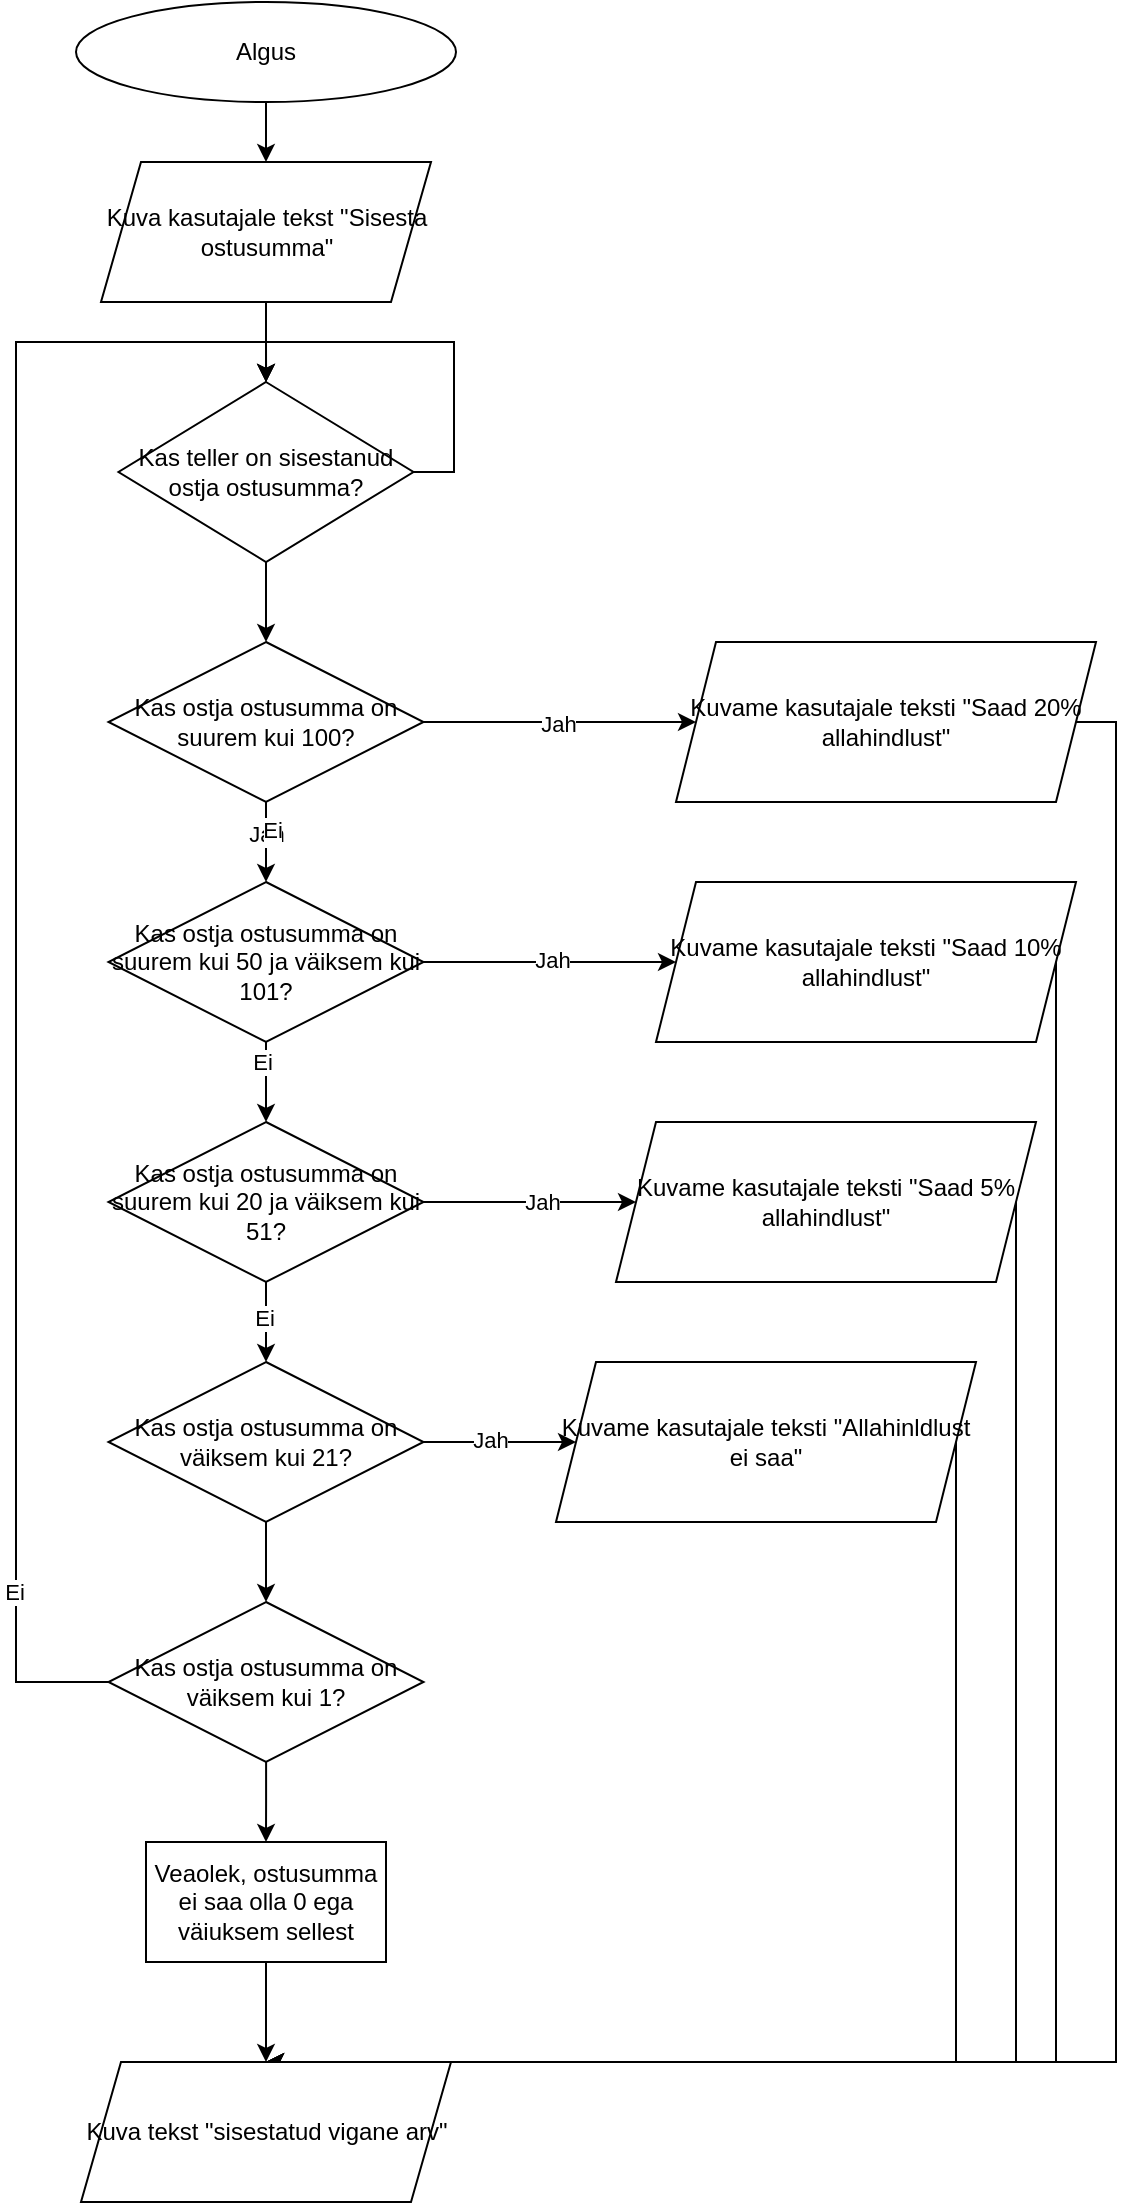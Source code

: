 <mxfile version="26.0.9">
  <diagram id="C5RBs43oDa-KdzZeNtuy" name="Page-1">
    <mxGraphModel dx="792" dy="2356" grid="1" gridSize="10" guides="1" tooltips="1" connect="1" arrows="1" fold="1" page="1" pageScale="1" pageWidth="827" pageHeight="1169" math="0" shadow="0">
      <root>
        <mxCell id="WIyWlLk6GJQsqaUBKTNV-0" />
        <mxCell id="WIyWlLk6GJQsqaUBKTNV-1" parent="WIyWlLk6GJQsqaUBKTNV-0" />
        <mxCell id="ZDA7ZP0FvhcyNpsu-H9M-43" value="" style="edgeStyle=orthogonalEdgeStyle;rounded=0;orthogonalLoop=1;jettySize=auto;html=1;" edge="1" parent="WIyWlLk6GJQsqaUBKTNV-1" source="ZDA7ZP0FvhcyNpsu-H9M-0" target="ZDA7ZP0FvhcyNpsu-H9M-42">
          <mxGeometry relative="1" as="geometry" />
        </mxCell>
        <mxCell id="ZDA7ZP0FvhcyNpsu-H9M-0" value="Algus" style="ellipse;whiteSpace=wrap;html=1;" vertex="1" parent="WIyWlLk6GJQsqaUBKTNV-1">
          <mxGeometry x="290" y="-70" width="190" height="50" as="geometry" />
        </mxCell>
        <mxCell id="ZDA7ZP0FvhcyNpsu-H9M-6" value="" style="edgeStyle=orthogonalEdgeStyle;rounded=0;orthogonalLoop=1;jettySize=auto;html=1;" edge="1" parent="WIyWlLk6GJQsqaUBKTNV-1" source="ZDA7ZP0FvhcyNpsu-H9M-1" target="ZDA7ZP0FvhcyNpsu-H9M-5">
          <mxGeometry relative="1" as="geometry" />
        </mxCell>
        <mxCell id="ZDA7ZP0FvhcyNpsu-H9M-1" value="Kas teller on sisestanud ostja ostusumma?" style="rhombus;whiteSpace=wrap;html=1;" vertex="1" parent="WIyWlLk6GJQsqaUBKTNV-1">
          <mxGeometry x="311.25" y="120" width="147.5" height="90" as="geometry" />
        </mxCell>
        <mxCell id="ZDA7ZP0FvhcyNpsu-H9M-8" value="" style="edgeStyle=orthogonalEdgeStyle;rounded=0;orthogonalLoop=1;jettySize=auto;html=1;" edge="1" parent="WIyWlLk6GJQsqaUBKTNV-1" source="ZDA7ZP0FvhcyNpsu-H9M-5" target="ZDA7ZP0FvhcyNpsu-H9M-7">
          <mxGeometry relative="1" as="geometry" />
        </mxCell>
        <mxCell id="ZDA7ZP0FvhcyNpsu-H9M-9" value="Jah" style="edgeLabel;html=1;align=center;verticalAlign=middle;resizable=0;points=[];" vertex="1" connectable="0" parent="ZDA7ZP0FvhcyNpsu-H9M-8">
          <mxGeometry x="-0.2" relative="1" as="geometry">
            <mxPoint as="offset" />
          </mxGeometry>
        </mxCell>
        <mxCell id="ZDA7ZP0FvhcyNpsu-H9M-14" value="Ei" style="edgeLabel;html=1;align=center;verticalAlign=middle;resizable=0;points=[];" vertex="1" connectable="0" parent="ZDA7ZP0FvhcyNpsu-H9M-8">
          <mxGeometry x="-0.3" y="3" relative="1" as="geometry">
            <mxPoint as="offset" />
          </mxGeometry>
        </mxCell>
        <mxCell id="ZDA7ZP0FvhcyNpsu-H9M-18" value="" style="edgeStyle=orthogonalEdgeStyle;rounded=0;orthogonalLoop=1;jettySize=auto;html=1;" edge="1" parent="WIyWlLk6GJQsqaUBKTNV-1" source="ZDA7ZP0FvhcyNpsu-H9M-5" target="ZDA7ZP0FvhcyNpsu-H9M-17">
          <mxGeometry relative="1" as="geometry" />
        </mxCell>
        <mxCell id="ZDA7ZP0FvhcyNpsu-H9M-19" value="Jah" style="edgeLabel;html=1;align=center;verticalAlign=middle;resizable=0;points=[];" vertex="1" connectable="0" parent="ZDA7ZP0FvhcyNpsu-H9M-18">
          <mxGeometry x="-0.026" y="-1" relative="1" as="geometry">
            <mxPoint as="offset" />
          </mxGeometry>
        </mxCell>
        <mxCell id="ZDA7ZP0FvhcyNpsu-H9M-5" value="Kas ostja ostusumma on suurem kui 100?" style="rhombus;whiteSpace=wrap;html=1;" vertex="1" parent="WIyWlLk6GJQsqaUBKTNV-1">
          <mxGeometry x="306.25" y="250" width="157.5" height="80" as="geometry" />
        </mxCell>
        <mxCell id="ZDA7ZP0FvhcyNpsu-H9M-11" value="" style="edgeStyle=orthogonalEdgeStyle;rounded=0;orthogonalLoop=1;jettySize=auto;html=1;" edge="1" parent="WIyWlLk6GJQsqaUBKTNV-1" source="ZDA7ZP0FvhcyNpsu-H9M-7" target="ZDA7ZP0FvhcyNpsu-H9M-10">
          <mxGeometry relative="1" as="geometry" />
        </mxCell>
        <mxCell id="ZDA7ZP0FvhcyNpsu-H9M-15" value="Ei" style="edgeLabel;html=1;align=center;verticalAlign=middle;resizable=0;points=[];" vertex="1" connectable="0" parent="ZDA7ZP0FvhcyNpsu-H9M-11">
          <mxGeometry x="-0.5" y="-2" relative="1" as="geometry">
            <mxPoint as="offset" />
          </mxGeometry>
        </mxCell>
        <mxCell id="ZDA7ZP0FvhcyNpsu-H9M-21" value="" style="edgeStyle=orthogonalEdgeStyle;rounded=0;orthogonalLoop=1;jettySize=auto;html=1;" edge="1" parent="WIyWlLk6GJQsqaUBKTNV-1" source="ZDA7ZP0FvhcyNpsu-H9M-7" target="ZDA7ZP0FvhcyNpsu-H9M-20">
          <mxGeometry relative="1" as="geometry" />
        </mxCell>
        <mxCell id="ZDA7ZP0FvhcyNpsu-H9M-22" value="Jah" style="edgeLabel;html=1;align=center;verticalAlign=middle;resizable=0;points=[];" vertex="1" connectable="0" parent="ZDA7ZP0FvhcyNpsu-H9M-21">
          <mxGeometry x="0.004" y="1" relative="1" as="geometry">
            <mxPoint as="offset" />
          </mxGeometry>
        </mxCell>
        <mxCell id="ZDA7ZP0FvhcyNpsu-H9M-7" value="Kas ostja ostusumma on suurem kui 50 ja väiksem kui 101?" style="rhombus;whiteSpace=wrap;html=1;" vertex="1" parent="WIyWlLk6GJQsqaUBKTNV-1">
          <mxGeometry x="306.25" y="370" width="157.5" height="80" as="geometry" />
        </mxCell>
        <mxCell id="ZDA7ZP0FvhcyNpsu-H9M-13" value="" style="edgeStyle=orthogonalEdgeStyle;rounded=0;orthogonalLoop=1;jettySize=auto;html=1;" edge="1" parent="WIyWlLk6GJQsqaUBKTNV-1" source="ZDA7ZP0FvhcyNpsu-H9M-10" target="ZDA7ZP0FvhcyNpsu-H9M-12">
          <mxGeometry relative="1" as="geometry" />
        </mxCell>
        <mxCell id="ZDA7ZP0FvhcyNpsu-H9M-16" value="Ei" style="edgeLabel;html=1;align=center;verticalAlign=middle;resizable=0;points=[];" vertex="1" connectable="0" parent="ZDA7ZP0FvhcyNpsu-H9M-13">
          <mxGeometry x="-0.1" y="-1" relative="1" as="geometry">
            <mxPoint as="offset" />
          </mxGeometry>
        </mxCell>
        <mxCell id="ZDA7ZP0FvhcyNpsu-H9M-24" value="" style="edgeStyle=orthogonalEdgeStyle;rounded=0;orthogonalLoop=1;jettySize=auto;html=1;" edge="1" parent="WIyWlLk6GJQsqaUBKTNV-1" source="ZDA7ZP0FvhcyNpsu-H9M-10" target="ZDA7ZP0FvhcyNpsu-H9M-23">
          <mxGeometry relative="1" as="geometry" />
        </mxCell>
        <mxCell id="ZDA7ZP0FvhcyNpsu-H9M-25" value="Jah" style="edgeLabel;html=1;align=center;verticalAlign=middle;resizable=0;points=[];" vertex="1" connectable="0" parent="ZDA7ZP0FvhcyNpsu-H9M-24">
          <mxGeometry x="0.109" relative="1" as="geometry">
            <mxPoint as="offset" />
          </mxGeometry>
        </mxCell>
        <mxCell id="ZDA7ZP0FvhcyNpsu-H9M-10" value="Kas ostja ostusumma on suurem kui 20 ja väiksem kui 51?" style="rhombus;whiteSpace=wrap;html=1;" vertex="1" parent="WIyWlLk6GJQsqaUBKTNV-1">
          <mxGeometry x="306.25" y="490" width="157.5" height="80" as="geometry" />
        </mxCell>
        <mxCell id="ZDA7ZP0FvhcyNpsu-H9M-27" value="" style="edgeStyle=orthogonalEdgeStyle;rounded=0;orthogonalLoop=1;jettySize=auto;html=1;" edge="1" parent="WIyWlLk6GJQsqaUBKTNV-1" source="ZDA7ZP0FvhcyNpsu-H9M-12" target="ZDA7ZP0FvhcyNpsu-H9M-26">
          <mxGeometry relative="1" as="geometry" />
        </mxCell>
        <mxCell id="ZDA7ZP0FvhcyNpsu-H9M-28" value="Jah" style="edgeLabel;html=1;align=center;verticalAlign=middle;resizable=0;points=[];" vertex="1" connectable="0" parent="ZDA7ZP0FvhcyNpsu-H9M-27">
          <mxGeometry x="-0.154" y="1" relative="1" as="geometry">
            <mxPoint as="offset" />
          </mxGeometry>
        </mxCell>
        <mxCell id="ZDA7ZP0FvhcyNpsu-H9M-30" value="" style="edgeStyle=orthogonalEdgeStyle;rounded=0;orthogonalLoop=1;jettySize=auto;html=1;" edge="1" parent="WIyWlLk6GJQsqaUBKTNV-1" source="ZDA7ZP0FvhcyNpsu-H9M-12" target="ZDA7ZP0FvhcyNpsu-H9M-29">
          <mxGeometry relative="1" as="geometry" />
        </mxCell>
        <mxCell id="ZDA7ZP0FvhcyNpsu-H9M-12" value="Kas ostja ostusumma on väiksem kui 21?" style="rhombus;whiteSpace=wrap;html=1;" vertex="1" parent="WIyWlLk6GJQsqaUBKTNV-1">
          <mxGeometry x="306.25" y="610" width="157.5" height="80" as="geometry" />
        </mxCell>
        <mxCell id="ZDA7ZP0FvhcyNpsu-H9M-41" style="edgeStyle=orthogonalEdgeStyle;rounded=0;orthogonalLoop=1;jettySize=auto;html=1;exitX=1;exitY=0.5;exitDx=0;exitDy=0;entryX=0.5;entryY=0;entryDx=0;entryDy=0;" edge="1" parent="WIyWlLk6GJQsqaUBKTNV-1" source="ZDA7ZP0FvhcyNpsu-H9M-17" target="ZDA7ZP0FvhcyNpsu-H9M-35">
          <mxGeometry relative="1" as="geometry">
            <Array as="points">
              <mxPoint x="810" y="290" />
              <mxPoint x="810" y="960" />
            </Array>
          </mxGeometry>
        </mxCell>
        <mxCell id="ZDA7ZP0FvhcyNpsu-H9M-17" value="Kuvame kasutajale teksti &quot;Saad 20% allahindlust&quot;" style="shape=parallelogram;perimeter=parallelogramPerimeter;whiteSpace=wrap;html=1;fixedSize=1;" vertex="1" parent="WIyWlLk6GJQsqaUBKTNV-1">
          <mxGeometry x="590" y="250" width="210" height="80" as="geometry" />
        </mxCell>
        <mxCell id="ZDA7ZP0FvhcyNpsu-H9M-39" style="edgeStyle=orthogonalEdgeStyle;rounded=0;orthogonalLoop=1;jettySize=auto;html=1;exitX=1;exitY=0.5;exitDx=0;exitDy=0;entryX=0.5;entryY=0;entryDx=0;entryDy=0;" edge="1" parent="WIyWlLk6GJQsqaUBKTNV-1" source="ZDA7ZP0FvhcyNpsu-H9M-20" target="ZDA7ZP0FvhcyNpsu-H9M-35">
          <mxGeometry relative="1" as="geometry">
            <Array as="points">
              <mxPoint x="780" y="960" />
            </Array>
          </mxGeometry>
        </mxCell>
        <mxCell id="ZDA7ZP0FvhcyNpsu-H9M-20" value="Kuvame kasutajale teksti &quot;Saad 10% allahindlust&quot;" style="shape=parallelogram;perimeter=parallelogramPerimeter;whiteSpace=wrap;html=1;fixedSize=1;" vertex="1" parent="WIyWlLk6GJQsqaUBKTNV-1">
          <mxGeometry x="580" y="370" width="210" height="80" as="geometry" />
        </mxCell>
        <mxCell id="ZDA7ZP0FvhcyNpsu-H9M-38" style="edgeStyle=orthogonalEdgeStyle;rounded=0;orthogonalLoop=1;jettySize=auto;html=1;exitX=1;exitY=0.5;exitDx=0;exitDy=0;entryX=0.5;entryY=0;entryDx=0;entryDy=0;" edge="1" parent="WIyWlLk6GJQsqaUBKTNV-1" source="ZDA7ZP0FvhcyNpsu-H9M-23" target="ZDA7ZP0FvhcyNpsu-H9M-35">
          <mxGeometry relative="1" as="geometry">
            <Array as="points">
              <mxPoint x="760" y="960" />
            </Array>
          </mxGeometry>
        </mxCell>
        <mxCell id="ZDA7ZP0FvhcyNpsu-H9M-23" value="Kuvame kasutajale teksti &quot;Saad 5% allahindlust&quot;" style="shape=parallelogram;perimeter=parallelogramPerimeter;whiteSpace=wrap;html=1;fixedSize=1;" vertex="1" parent="WIyWlLk6GJQsqaUBKTNV-1">
          <mxGeometry x="560" y="490" width="210" height="80" as="geometry" />
        </mxCell>
        <mxCell id="ZDA7ZP0FvhcyNpsu-H9M-37" style="edgeStyle=orthogonalEdgeStyle;rounded=0;orthogonalLoop=1;jettySize=auto;html=1;exitX=1;exitY=0.5;exitDx=0;exitDy=0;entryX=0.5;entryY=0;entryDx=0;entryDy=0;" edge="1" parent="WIyWlLk6GJQsqaUBKTNV-1" source="ZDA7ZP0FvhcyNpsu-H9M-26" target="ZDA7ZP0FvhcyNpsu-H9M-35">
          <mxGeometry relative="1" as="geometry">
            <Array as="points">
              <mxPoint x="730" y="960" />
            </Array>
          </mxGeometry>
        </mxCell>
        <mxCell id="ZDA7ZP0FvhcyNpsu-H9M-26" value="Kuvame kasutajale teksti &quot;Allahinldlust ei saa&quot;" style="shape=parallelogram;perimeter=parallelogramPerimeter;whiteSpace=wrap;html=1;fixedSize=1;" vertex="1" parent="WIyWlLk6GJQsqaUBKTNV-1">
          <mxGeometry x="530" y="610" width="210" height="80" as="geometry" />
        </mxCell>
        <mxCell id="ZDA7ZP0FvhcyNpsu-H9M-31" style="edgeStyle=orthogonalEdgeStyle;rounded=0;orthogonalLoop=1;jettySize=auto;html=1;exitX=0;exitY=0.5;exitDx=0;exitDy=0;entryX=0.5;entryY=0;entryDx=0;entryDy=0;" edge="1" parent="WIyWlLk6GJQsqaUBKTNV-1" source="ZDA7ZP0FvhcyNpsu-H9M-29" target="ZDA7ZP0FvhcyNpsu-H9M-1">
          <mxGeometry relative="1" as="geometry">
            <Array as="points">
              <mxPoint x="260" y="770" />
              <mxPoint x="260" y="100" />
              <mxPoint x="385" y="100" />
            </Array>
          </mxGeometry>
        </mxCell>
        <mxCell id="ZDA7ZP0FvhcyNpsu-H9M-32" value="Ei" style="edgeLabel;html=1;align=center;verticalAlign=middle;resizable=0;points=[];" vertex="1" connectable="0" parent="ZDA7ZP0FvhcyNpsu-H9M-31">
          <mxGeometry x="-0.788" y="1" relative="1" as="geometry">
            <mxPoint as="offset" />
          </mxGeometry>
        </mxCell>
        <mxCell id="ZDA7ZP0FvhcyNpsu-H9M-34" value="" style="edgeStyle=orthogonalEdgeStyle;rounded=0;orthogonalLoop=1;jettySize=auto;html=1;" edge="1" parent="WIyWlLk6GJQsqaUBKTNV-1" source="ZDA7ZP0FvhcyNpsu-H9M-29" target="ZDA7ZP0FvhcyNpsu-H9M-33">
          <mxGeometry relative="1" as="geometry" />
        </mxCell>
        <mxCell id="ZDA7ZP0FvhcyNpsu-H9M-29" value="Kas ostja ostusumma on väiksem kui 1?" style="rhombus;whiteSpace=wrap;html=1;" vertex="1" parent="WIyWlLk6GJQsqaUBKTNV-1">
          <mxGeometry x="306.25" y="730" width="157.5" height="80" as="geometry" />
        </mxCell>
        <mxCell id="ZDA7ZP0FvhcyNpsu-H9M-36" value="" style="edgeStyle=orthogonalEdgeStyle;rounded=0;orthogonalLoop=1;jettySize=auto;html=1;" edge="1" parent="WIyWlLk6GJQsqaUBKTNV-1" source="ZDA7ZP0FvhcyNpsu-H9M-33" target="ZDA7ZP0FvhcyNpsu-H9M-35">
          <mxGeometry relative="1" as="geometry" />
        </mxCell>
        <mxCell id="ZDA7ZP0FvhcyNpsu-H9M-33" value="Veaolek, ostusumma ei saa olla 0 ega väiuksem sellest" style="whiteSpace=wrap;html=1;" vertex="1" parent="WIyWlLk6GJQsqaUBKTNV-1">
          <mxGeometry x="325" y="850" width="120" height="60" as="geometry" />
        </mxCell>
        <mxCell id="ZDA7ZP0FvhcyNpsu-H9M-35" value="Kuva tekst &quot;sisestatud vigane arv&quot;" style="shape=parallelogram;perimeter=parallelogramPerimeter;whiteSpace=wrap;html=1;fixedSize=1;" vertex="1" parent="WIyWlLk6GJQsqaUBKTNV-1">
          <mxGeometry x="292.5" y="960" width="185" height="70" as="geometry" />
        </mxCell>
        <mxCell id="ZDA7ZP0FvhcyNpsu-H9M-44" value="" style="edgeStyle=orthogonalEdgeStyle;rounded=0;orthogonalLoop=1;jettySize=auto;html=1;" edge="1" parent="WIyWlLk6GJQsqaUBKTNV-1" source="ZDA7ZP0FvhcyNpsu-H9M-42" target="ZDA7ZP0FvhcyNpsu-H9M-1">
          <mxGeometry relative="1" as="geometry" />
        </mxCell>
        <mxCell id="ZDA7ZP0FvhcyNpsu-H9M-42" value="Kuva kasutajale tekst &quot;Sisesta ostusumma&quot;" style="shape=parallelogram;perimeter=parallelogramPerimeter;whiteSpace=wrap;html=1;fixedSize=1;" vertex="1" parent="WIyWlLk6GJQsqaUBKTNV-1">
          <mxGeometry x="302.5" y="10" width="165" height="70" as="geometry" />
        </mxCell>
        <mxCell id="ZDA7ZP0FvhcyNpsu-H9M-45" style="edgeStyle=orthogonalEdgeStyle;rounded=0;orthogonalLoop=1;jettySize=auto;html=1;exitX=1;exitY=0.5;exitDx=0;exitDy=0;entryX=0.5;entryY=0;entryDx=0;entryDy=0;" edge="1" parent="WIyWlLk6GJQsqaUBKTNV-1" source="ZDA7ZP0FvhcyNpsu-H9M-1" target="ZDA7ZP0FvhcyNpsu-H9M-1">
          <mxGeometry relative="1" as="geometry">
            <Array as="points">
              <mxPoint x="479" y="165" />
              <mxPoint x="479" y="100" />
              <mxPoint x="385" y="100" />
            </Array>
          </mxGeometry>
        </mxCell>
      </root>
    </mxGraphModel>
  </diagram>
</mxfile>
